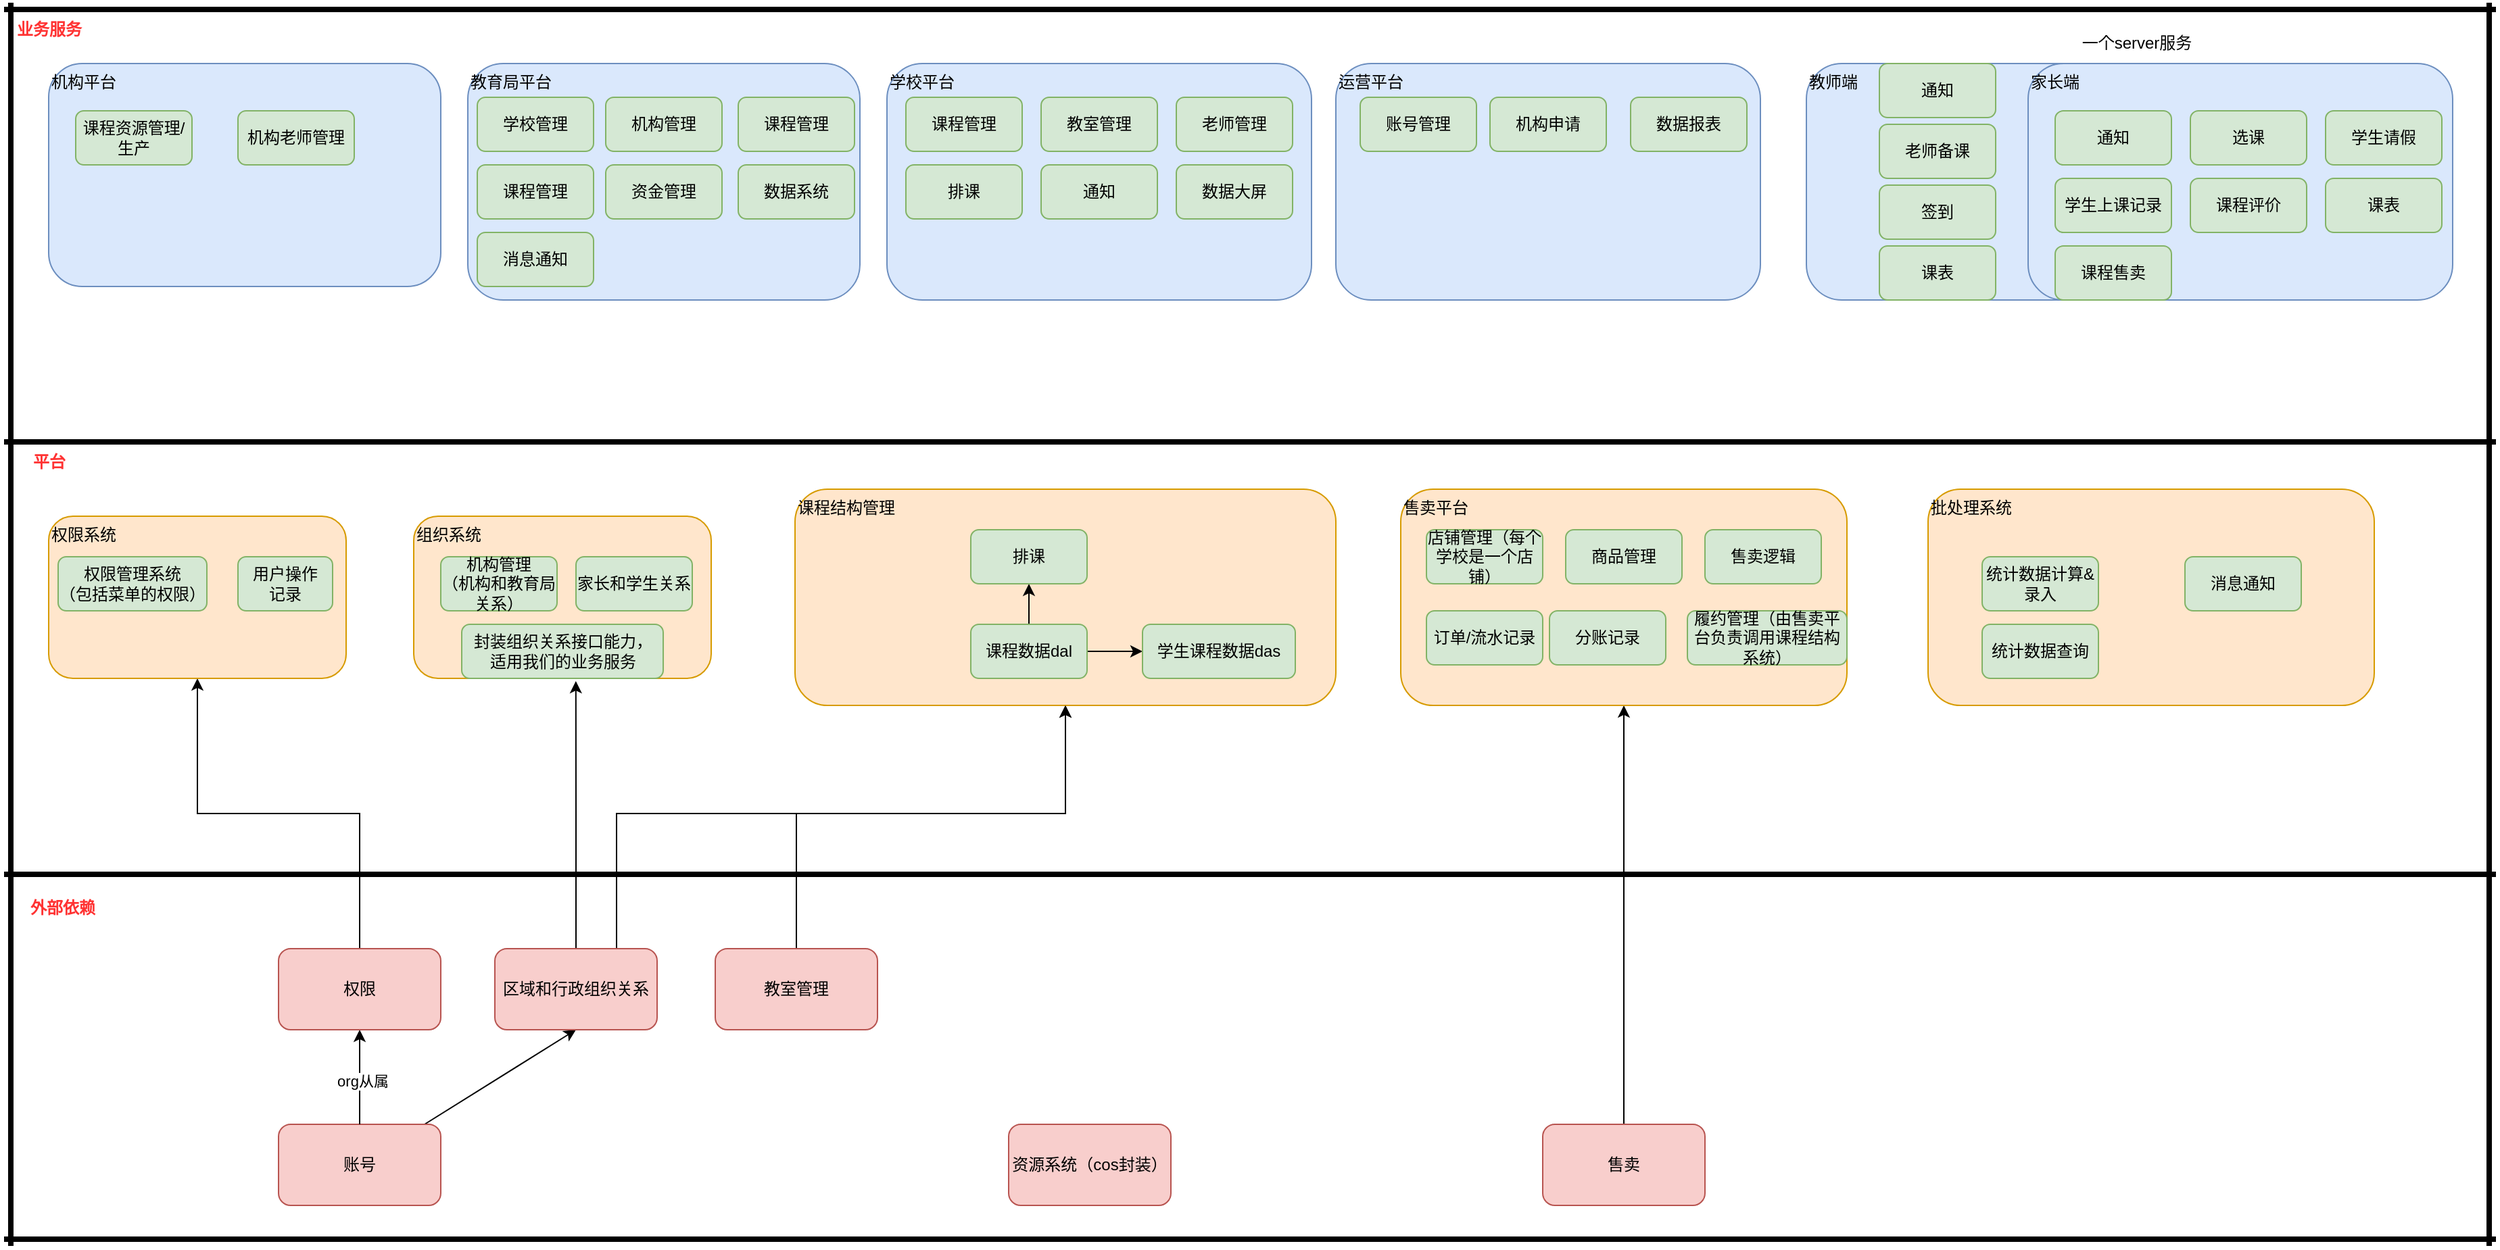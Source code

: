 <mxfile version="15.7.3" type="github">
  <diagram id="WjtngKlxxI89z5vrXLza" name="Page-1">
    <mxGraphModel dx="1426" dy="1937" grid="1" gridSize="10" guides="1" tooltips="1" connect="1" arrows="1" fold="1" page="1" pageScale="1" pageWidth="827" pageHeight="1169" math="0" shadow="0">
      <root>
        <mxCell id="0" />
        <mxCell id="1" parent="0" />
        <mxCell id="JXl9UZpQLRbNxS5vK6GL-9" style="edgeStyle=none;rounded=0;orthogonalLoop=1;jettySize=auto;html=1;entryX=0.5;entryY=1;entryDx=0;entryDy=0;" parent="1" source="JXl9UZpQLRbNxS5vK6GL-1" target="JXl9UZpQLRbNxS5vK6GL-2" edge="1">
          <mxGeometry relative="1" as="geometry" />
        </mxCell>
        <mxCell id="JXl9UZpQLRbNxS5vK6GL-1" value="账号" style="rounded=1;whiteSpace=wrap;html=1;fillColor=#f8cecc;strokeColor=#b85450;" parent="1" vertex="1">
          <mxGeometry x="280" y="550" width="120" height="60" as="geometry" />
        </mxCell>
        <mxCell id="JXl9UZpQLRbNxS5vK6GL-4" style="rounded=0;orthogonalLoop=1;jettySize=auto;html=1;entryX=0.5;entryY=1;entryDx=0;entryDy=0;exitX=0.5;exitY=0;exitDx=0;exitDy=0;" parent="1" source="JXl9UZpQLRbNxS5vK6GL-1" target="JXl9UZpQLRbNxS5vK6GL-3" edge="1">
          <mxGeometry relative="1" as="geometry" />
        </mxCell>
        <mxCell id="JXl9UZpQLRbNxS5vK6GL-10" value="org从属" style="edgeLabel;html=1;align=center;verticalAlign=middle;resizable=0;points=[];" parent="JXl9UZpQLRbNxS5vK6GL-4" vertex="1" connectable="0">
          <mxGeometry x="-0.067" y="-2" relative="1" as="geometry">
            <mxPoint as="offset" />
          </mxGeometry>
        </mxCell>
        <mxCell id="JXl9UZpQLRbNxS5vK6GL-17" style="edgeStyle=orthogonalEdgeStyle;rounded=0;orthogonalLoop=1;jettySize=auto;html=1;entryX=0.5;entryY=1;entryDx=0;entryDy=0;" parent="1" source="JXl9UZpQLRbNxS5vK6GL-2" target="JXl9UZpQLRbNxS5vK6GL-11" edge="1">
          <mxGeometry relative="1" as="geometry">
            <Array as="points">
              <mxPoint x="530" y="320" />
              <mxPoint x="862" y="320" />
            </Array>
          </mxGeometry>
        </mxCell>
        <mxCell id="kWre7aYjum0aQE5Ph01D-6" style="edgeStyle=orthogonalEdgeStyle;rounded=0;orthogonalLoop=1;jettySize=auto;html=1;entryX=0.545;entryY=1.017;entryDx=0;entryDy=0;entryPerimeter=0;" edge="1" parent="1" source="JXl9UZpQLRbNxS5vK6GL-2" target="kWre7aYjum0aQE5Ph01D-1">
          <mxGeometry relative="1" as="geometry" />
        </mxCell>
        <mxCell id="JXl9UZpQLRbNxS5vK6GL-2" value="区域和行政组织关系" style="rounded=1;whiteSpace=wrap;html=1;fillColor=#f8cecc;strokeColor=#b85450;" parent="1" vertex="1">
          <mxGeometry x="440" y="420" width="120" height="60" as="geometry" />
        </mxCell>
        <mxCell id="JXl9UZpQLRbNxS5vK6GL-8" style="edgeStyle=orthogonalEdgeStyle;rounded=0;orthogonalLoop=1;jettySize=auto;html=1;entryX=0.5;entryY=1;entryDx=0;entryDy=0;" parent="1" source="JXl9UZpQLRbNxS5vK6GL-3" target="JXl9UZpQLRbNxS5vK6GL-6" edge="1">
          <mxGeometry relative="1" as="geometry">
            <mxPoint x="230" y="220" as="targetPoint" />
          </mxGeometry>
        </mxCell>
        <mxCell id="JXl9UZpQLRbNxS5vK6GL-3" value="权限" style="rounded=1;whiteSpace=wrap;html=1;fillColor=#f8cecc;strokeColor=#b85450;" parent="1" vertex="1">
          <mxGeometry x="280" y="420" width="120" height="60" as="geometry" />
        </mxCell>
        <mxCell id="JXl9UZpQLRbNxS5vK6GL-6" value="权限系统" style="rounded=1;whiteSpace=wrap;html=1;verticalAlign=top;align=left;fillColor=#ffe6cc;strokeColor=#d79b00;" parent="1" vertex="1">
          <mxGeometry x="110" y="100" width="220" height="120" as="geometry" />
        </mxCell>
        <mxCell id="JXl9UZpQLRbNxS5vK6GL-11" value="课程结构管理" style="rounded=1;whiteSpace=wrap;html=1;verticalAlign=top;align=left;fillColor=#ffe6cc;strokeColor=#d79b00;" parent="1" vertex="1">
          <mxGeometry x="662" y="80" width="400" height="160" as="geometry" />
        </mxCell>
        <mxCell id="JXl9UZpQLRbNxS5vK6GL-15" value="机构平台" style="rounded=1;whiteSpace=wrap;html=1;align=left;verticalAlign=top;fillColor=#dae8fc;strokeColor=#6c8ebf;" parent="1" vertex="1">
          <mxGeometry x="110" y="-235" width="290" height="165" as="geometry" />
        </mxCell>
        <mxCell id="JXl9UZpQLRbNxS5vK6GL-23" style="edgeStyle=none;rounded=0;orthogonalLoop=1;jettySize=auto;html=1;entryX=0.5;entryY=1;entryDx=0;entryDy=0;" parent="1" source="JXl9UZpQLRbNxS5vK6GL-19" target="JXl9UZpQLRbNxS5vK6GL-22" edge="1">
          <mxGeometry relative="1" as="geometry" />
        </mxCell>
        <mxCell id="JXl9UZpQLRbNxS5vK6GL-24" style="edgeStyle=none;rounded=0;orthogonalLoop=1;jettySize=auto;html=1;" parent="1" source="JXl9UZpQLRbNxS5vK6GL-19" target="JXl9UZpQLRbNxS5vK6GL-21" edge="1">
          <mxGeometry relative="1" as="geometry" />
        </mxCell>
        <mxCell id="JXl9UZpQLRbNxS5vK6GL-19" value="课程数据dal" style="rounded=1;whiteSpace=wrap;html=1;align=center;verticalAlign=middle;fillColor=#d5e8d4;strokeColor=#82b366;" parent="1" vertex="1">
          <mxGeometry x="792" y="180" width="86" height="40" as="geometry" />
        </mxCell>
        <mxCell id="JXl9UZpQLRbNxS5vK6GL-21" value="学生课程数据das" style="rounded=1;whiteSpace=wrap;html=1;align=center;verticalAlign=middle;fillColor=#d5e8d4;strokeColor=#82b366;" parent="1" vertex="1">
          <mxGeometry x="919" y="180" width="113" height="40" as="geometry" />
        </mxCell>
        <mxCell id="JXl9UZpQLRbNxS5vK6GL-22" value="排课" style="rounded=1;whiteSpace=wrap;html=1;align=center;verticalAlign=middle;fillColor=#d5e8d4;strokeColor=#82b366;" parent="1" vertex="1">
          <mxGeometry x="792" y="110" width="86" height="40" as="geometry" />
        </mxCell>
        <mxCell id="JXl9UZpQLRbNxS5vK6GL-27" value="课程资源管理/生产" style="rounded=1;whiteSpace=wrap;html=1;align=center;verticalAlign=middle;fillColor=#d5e8d4;strokeColor=#82b366;" parent="1" vertex="1">
          <mxGeometry x="130" y="-200" width="86" height="40" as="geometry" />
        </mxCell>
        <mxCell id="JXl9UZpQLRbNxS5vK6GL-29" value="权限管理系统&lt;br&gt;（包括菜单的权限）" style="rounded=1;whiteSpace=wrap;html=1;align=center;verticalAlign=middle;fillColor=#d5e8d4;strokeColor=#82b366;" parent="1" vertex="1">
          <mxGeometry x="117" y="130" width="110" height="40" as="geometry" />
        </mxCell>
        <mxCell id="JXl9UZpQLRbNxS5vK6GL-31" value="资源系统（cos封装）" style="rounded=1;whiteSpace=wrap;html=1;align=center;verticalAlign=middle;fillColor=#f8cecc;strokeColor=#b85450;" parent="1" vertex="1">
          <mxGeometry x="820" y="550" width="120" height="60" as="geometry" />
        </mxCell>
        <mxCell id="JXl9UZpQLRbNxS5vK6GL-33" value="机构老师管理" style="rounded=1;whiteSpace=wrap;html=1;align=center;verticalAlign=middle;fillColor=#d5e8d4;strokeColor=#82b366;" parent="1" vertex="1">
          <mxGeometry x="250" y="-200" width="86" height="40" as="geometry" />
        </mxCell>
        <mxCell id="JXl9UZpQLRbNxS5vK6GL-37" value="教育局平台" style="rounded=1;whiteSpace=wrap;html=1;align=left;verticalAlign=top;fillColor=#dae8fc;strokeColor=#6c8ebf;" parent="1" vertex="1">
          <mxGeometry x="420" y="-235" width="290" height="175" as="geometry" />
        </mxCell>
        <mxCell id="JXl9UZpQLRbNxS5vK6GL-45" style="edgeStyle=orthogonalEdgeStyle;rounded=0;orthogonalLoop=1;jettySize=auto;html=1;entryX=0.5;entryY=1;entryDx=0;entryDy=0;" parent="1" source="JXl9UZpQLRbNxS5vK6GL-38" target="JXl9UZpQLRbNxS5vK6GL-39" edge="1">
          <mxGeometry relative="1" as="geometry" />
        </mxCell>
        <mxCell id="JXl9UZpQLRbNxS5vK6GL-38" value="售卖" style="rounded=1;whiteSpace=wrap;html=1;align=center;verticalAlign=middle;fillColor=#f8cecc;strokeColor=#b85450;" parent="1" vertex="1">
          <mxGeometry x="1215" y="550" width="120" height="60" as="geometry" />
        </mxCell>
        <mxCell id="JXl9UZpQLRbNxS5vK6GL-39" value="售卖平台" style="rounded=1;whiteSpace=wrap;html=1;verticalAlign=top;align=left;fillColor=#ffe6cc;strokeColor=#d79b00;" parent="1" vertex="1">
          <mxGeometry x="1110" y="80" width="330" height="160" as="geometry" />
        </mxCell>
        <mxCell id="JXl9UZpQLRbNxS5vK6GL-40" value="店铺管理（每个学校是一个店铺）" style="rounded=1;whiteSpace=wrap;html=1;align=center;verticalAlign=middle;fillColor=#d5e8d4;strokeColor=#82b366;" parent="1" vertex="1">
          <mxGeometry x="1129" y="110" width="86" height="40" as="geometry" />
        </mxCell>
        <mxCell id="JXl9UZpQLRbNxS5vK6GL-41" value="商品管理" style="rounded=1;whiteSpace=wrap;html=1;align=center;verticalAlign=middle;fillColor=#d5e8d4;strokeColor=#82b366;" parent="1" vertex="1">
          <mxGeometry x="1232" y="110" width="86" height="40" as="geometry" />
        </mxCell>
        <mxCell id="JXl9UZpQLRbNxS5vK6GL-42" value="售卖逻辑" style="rounded=1;whiteSpace=wrap;html=1;align=center;verticalAlign=middle;fillColor=#d5e8d4;strokeColor=#82b366;" parent="1" vertex="1">
          <mxGeometry x="1335" y="110" width="86" height="40" as="geometry" />
        </mxCell>
        <mxCell id="JXl9UZpQLRbNxS5vK6GL-43" value="订单/流水记录" style="rounded=1;whiteSpace=wrap;html=1;align=center;verticalAlign=middle;fillColor=#d5e8d4;strokeColor=#82b366;" parent="1" vertex="1">
          <mxGeometry x="1129" y="170" width="86" height="40" as="geometry" />
        </mxCell>
        <mxCell id="JXl9UZpQLRbNxS5vK6GL-44" value="履约管理（由售卖平台负责调用课程结构系统）" style="rounded=1;whiteSpace=wrap;html=1;align=center;verticalAlign=middle;fillColor=#d5e8d4;strokeColor=#82b366;" parent="1" vertex="1">
          <mxGeometry x="1322" y="170" width="118" height="40" as="geometry" />
        </mxCell>
        <mxCell id="JXl9UZpQLRbNxS5vK6GL-46" value="学校管理" style="rounded=1;whiteSpace=wrap;html=1;align=center;verticalAlign=middle;fillColor=#d5e8d4;strokeColor=#82b366;" parent="1" vertex="1">
          <mxGeometry x="427" y="-210" width="86" height="40" as="geometry" />
        </mxCell>
        <mxCell id="JXl9UZpQLRbNxS5vK6GL-47" value="机构管理" style="rounded=1;whiteSpace=wrap;html=1;align=center;verticalAlign=middle;fillColor=#d5e8d4;strokeColor=#82b366;" parent="1" vertex="1">
          <mxGeometry x="522" y="-210" width="86" height="40" as="geometry" />
        </mxCell>
        <mxCell id="JXl9UZpQLRbNxS5vK6GL-48" value="课程管理" style="rounded=1;whiteSpace=wrap;html=1;align=center;verticalAlign=middle;fillColor=#d5e8d4;strokeColor=#82b366;" parent="1" vertex="1">
          <mxGeometry x="620" y="-210" width="86" height="40" as="geometry" />
        </mxCell>
        <mxCell id="JXl9UZpQLRbNxS5vK6GL-49" value="课程管理" style="rounded=1;whiteSpace=wrap;html=1;align=center;verticalAlign=middle;fillColor=#d5e8d4;strokeColor=#82b366;" parent="1" vertex="1">
          <mxGeometry x="427" y="-160" width="86" height="40" as="geometry" />
        </mxCell>
        <mxCell id="JXl9UZpQLRbNxS5vK6GL-50" value="分账记录" style="rounded=1;whiteSpace=wrap;html=1;align=center;verticalAlign=middle;fillColor=#d5e8d4;strokeColor=#82b366;" parent="1" vertex="1">
          <mxGeometry x="1220" y="170" width="86" height="40" as="geometry" />
        </mxCell>
        <mxCell id="JXl9UZpQLRbNxS5vK6GL-51" value="资金管理" style="rounded=1;whiteSpace=wrap;html=1;align=center;verticalAlign=middle;fillColor=#d5e8d4;strokeColor=#82b366;" parent="1" vertex="1">
          <mxGeometry x="522" y="-160" width="86" height="40" as="geometry" />
        </mxCell>
        <mxCell id="JXl9UZpQLRbNxS5vK6GL-52" value="数据系统" style="rounded=1;whiteSpace=wrap;html=1;align=center;verticalAlign=middle;fillColor=#d5e8d4;strokeColor=#82b366;" parent="1" vertex="1">
          <mxGeometry x="620" y="-160" width="86" height="40" as="geometry" />
        </mxCell>
        <mxCell id="JXl9UZpQLRbNxS5vK6GL-53" value="批处理系统" style="rounded=1;whiteSpace=wrap;html=1;verticalAlign=top;align=left;fillColor=#ffe6cc;strokeColor=#d79b00;" parent="1" vertex="1">
          <mxGeometry x="1500" y="80" width="330" height="160" as="geometry" />
        </mxCell>
        <mxCell id="JXl9UZpQLRbNxS5vK6GL-55" value="统计数据计算&amp;amp;录入" style="rounded=1;whiteSpace=wrap;html=1;align=center;verticalAlign=middle;fillColor=#d5e8d4;strokeColor=#82b366;" parent="1" vertex="1">
          <mxGeometry x="1540" y="130" width="86" height="40" as="geometry" />
        </mxCell>
        <mxCell id="JXl9UZpQLRbNxS5vK6GL-57" value="消息通知" style="rounded=1;whiteSpace=wrap;html=1;align=center;verticalAlign=middle;fillColor=#d5e8d4;strokeColor=#82b366;" parent="1" vertex="1">
          <mxGeometry x="1690" y="130" width="86" height="40" as="geometry" />
        </mxCell>
        <mxCell id="JXl9UZpQLRbNxS5vK6GL-58" value="消息通知" style="rounded=1;whiteSpace=wrap;html=1;align=center;verticalAlign=middle;fillColor=#d5e8d4;strokeColor=#82b366;" parent="1" vertex="1">
          <mxGeometry x="427" y="-110" width="86" height="40" as="geometry" />
        </mxCell>
        <mxCell id="JXl9UZpQLRbNxS5vK6GL-59" value="学校平台" style="rounded=1;whiteSpace=wrap;html=1;align=left;verticalAlign=top;fillColor=#dae8fc;strokeColor=#6c8ebf;" parent="1" vertex="1">
          <mxGeometry x="730" y="-235" width="314" height="175" as="geometry" />
        </mxCell>
        <mxCell id="JXl9UZpQLRbNxS5vK6GL-60" value="课程管理" style="rounded=1;whiteSpace=wrap;html=1;align=center;verticalAlign=middle;fillColor=#d5e8d4;strokeColor=#82b366;" parent="1" vertex="1">
          <mxGeometry x="744" y="-210" width="86" height="40" as="geometry" />
        </mxCell>
        <mxCell id="JXl9UZpQLRbNxS5vK6GL-61" value="教室管理" style="rounded=1;whiteSpace=wrap;html=1;align=center;verticalAlign=middle;fillColor=#d5e8d4;strokeColor=#82b366;" parent="1" vertex="1">
          <mxGeometry x="844" y="-210" width="86" height="40" as="geometry" />
        </mxCell>
        <mxCell id="JXl9UZpQLRbNxS5vK6GL-62" value="老师管理" style="rounded=1;whiteSpace=wrap;html=1;align=center;verticalAlign=middle;fillColor=#d5e8d4;strokeColor=#82b366;" parent="1" vertex="1">
          <mxGeometry x="944" y="-210" width="86" height="40" as="geometry" />
        </mxCell>
        <mxCell id="JXl9UZpQLRbNxS5vK6GL-65" value="排课" style="rounded=1;whiteSpace=wrap;html=1;align=center;verticalAlign=middle;fillColor=#d5e8d4;strokeColor=#82b366;" parent="1" vertex="1">
          <mxGeometry x="744" y="-160" width="86" height="40" as="geometry" />
        </mxCell>
        <mxCell id="JXl9UZpQLRbNxS5vK6GL-66" value="通知" style="rounded=1;whiteSpace=wrap;html=1;align=center;verticalAlign=middle;fillColor=#d5e8d4;strokeColor=#82b366;" parent="1" vertex="1">
          <mxGeometry x="844" y="-160" width="86" height="40" as="geometry" />
        </mxCell>
        <mxCell id="JXl9UZpQLRbNxS5vK6GL-67" value="数据大屏" style="rounded=1;whiteSpace=wrap;html=1;align=center;verticalAlign=middle;fillColor=#d5e8d4;strokeColor=#82b366;" parent="1" vertex="1">
          <mxGeometry x="944" y="-160" width="86" height="40" as="geometry" />
        </mxCell>
        <mxCell id="JXl9UZpQLRbNxS5vK6GL-68" value="教师端" style="rounded=1;whiteSpace=wrap;html=1;align=left;verticalAlign=top;fillColor=#dae8fc;strokeColor=#6c8ebf;" parent="1" vertex="1">
          <mxGeometry x="1410" y="-235" width="314" height="175" as="geometry" />
        </mxCell>
        <mxCell id="JXl9UZpQLRbNxS5vK6GL-69" value="通知" style="rounded=1;whiteSpace=wrap;html=1;align=center;verticalAlign=middle;fillColor=#d5e8d4;strokeColor=#82b366;" parent="1" vertex="1">
          <mxGeometry x="1464" y="-235" width="86" height="40" as="geometry" />
        </mxCell>
        <mxCell id="JXl9UZpQLRbNxS5vK6GL-70" value="老师备课" style="rounded=1;whiteSpace=wrap;html=1;align=center;verticalAlign=middle;fillColor=#d5e8d4;strokeColor=#82b366;" parent="1" vertex="1">
          <mxGeometry x="1464" y="-190" width="86" height="40" as="geometry" />
        </mxCell>
        <mxCell id="JXl9UZpQLRbNxS5vK6GL-71" value="签到" style="rounded=1;whiteSpace=wrap;html=1;align=center;verticalAlign=middle;fillColor=#d5e8d4;strokeColor=#82b366;" parent="1" vertex="1">
          <mxGeometry x="1464" y="-145" width="86" height="40" as="geometry" />
        </mxCell>
        <mxCell id="JXl9UZpQLRbNxS5vK6GL-72" value="课表" style="rounded=1;whiteSpace=wrap;html=1;align=center;verticalAlign=middle;fillColor=#d5e8d4;strokeColor=#82b366;" parent="1" vertex="1">
          <mxGeometry x="1464" y="-100" width="86" height="40" as="geometry" />
        </mxCell>
        <mxCell id="JXl9UZpQLRbNxS5vK6GL-73" value="家长端" style="rounded=1;whiteSpace=wrap;html=1;align=left;verticalAlign=top;fillColor=#dae8fc;strokeColor=#6c8ebf;" parent="1" vertex="1">
          <mxGeometry x="1574" y="-235" width="314" height="175" as="geometry" />
        </mxCell>
        <mxCell id="JXl9UZpQLRbNxS5vK6GL-74" value="通知" style="rounded=1;whiteSpace=wrap;html=1;align=center;verticalAlign=middle;fillColor=#d5e8d4;strokeColor=#82b366;" parent="1" vertex="1">
          <mxGeometry x="1594" y="-200" width="86" height="40" as="geometry" />
        </mxCell>
        <mxCell id="JXl9UZpQLRbNxS5vK6GL-75" value="学生请假" style="rounded=1;whiteSpace=wrap;html=1;align=center;verticalAlign=middle;fillColor=#d5e8d4;strokeColor=#82b366;" parent="1" vertex="1">
          <mxGeometry x="1794" y="-200" width="86" height="40" as="geometry" />
        </mxCell>
        <mxCell id="JXl9UZpQLRbNxS5vK6GL-76" value="选课" style="rounded=1;whiteSpace=wrap;html=1;align=center;verticalAlign=middle;fillColor=#d5e8d4;strokeColor=#82b366;" parent="1" vertex="1">
          <mxGeometry x="1694" y="-200" width="86" height="40" as="geometry" />
        </mxCell>
        <mxCell id="JXl9UZpQLRbNxS5vK6GL-77" value="学生上课记录" style="rounded=1;whiteSpace=wrap;html=1;align=center;verticalAlign=middle;fillColor=#d5e8d4;strokeColor=#82b366;" parent="1" vertex="1">
          <mxGeometry x="1594" y="-150" width="86" height="40" as="geometry" />
        </mxCell>
        <mxCell id="JXl9UZpQLRbNxS5vK6GL-78" value="课程评价" style="rounded=1;whiteSpace=wrap;html=1;align=center;verticalAlign=middle;fillColor=#d5e8d4;strokeColor=#82b366;" parent="1" vertex="1">
          <mxGeometry x="1694" y="-150" width="86" height="40" as="geometry" />
        </mxCell>
        <mxCell id="JXl9UZpQLRbNxS5vK6GL-79" value="课表" style="rounded=1;whiteSpace=wrap;html=1;align=center;verticalAlign=middle;fillColor=#d5e8d4;strokeColor=#82b366;" parent="1" vertex="1">
          <mxGeometry x="1794" y="-150" width="86" height="40" as="geometry" />
        </mxCell>
        <mxCell id="JXl9UZpQLRbNxS5vK6GL-80" value="课程售卖" style="rounded=1;whiteSpace=wrap;html=1;align=center;verticalAlign=middle;fillColor=#d5e8d4;strokeColor=#82b366;" parent="1" vertex="1">
          <mxGeometry x="1594" y="-100" width="86" height="40" as="geometry" />
        </mxCell>
        <mxCell id="JXl9UZpQLRbNxS5vK6GL-82" value="" style="line;strokeWidth=4;html=1;perimeter=backbonePerimeter;points=[];outlineConnect=0;align=center;verticalAlign=middle;" parent="1" vertex="1">
          <mxGeometry x="77" y="360" width="1843" height="10" as="geometry" />
        </mxCell>
        <mxCell id="JXl9UZpQLRbNxS5vK6GL-83" value="" style="line;strokeWidth=4;html=1;perimeter=backbonePerimeter;points=[];outlineConnect=0;align=center;verticalAlign=middle;" parent="1" vertex="1">
          <mxGeometry x="77" y="-280" width="1843" height="10" as="geometry" />
        </mxCell>
        <mxCell id="JXl9UZpQLRbNxS5vK6GL-84" value="" style="line;strokeWidth=4;html=1;perimeter=backbonePerimeter;points=[];outlineConnect=0;align=center;verticalAlign=middle;" parent="1" vertex="1">
          <mxGeometry x="77" y="40" width="1843" height="10" as="geometry" />
        </mxCell>
        <mxCell id="JXl9UZpQLRbNxS5vK6GL-85" value="" style="line;strokeWidth=4;html=1;perimeter=backbonePerimeter;points=[];outlineConnect=0;align=center;verticalAlign=middle;" parent="1" vertex="1">
          <mxGeometry x="77" y="630" width="1843" height="10" as="geometry" />
        </mxCell>
        <mxCell id="JXl9UZpQLRbNxS5vK6GL-86" value="" style="line;strokeWidth=4;direction=south;html=1;perimeter=backbonePerimeter;points=[];outlineConnect=0;align=center;verticalAlign=middle;" parent="1" vertex="1">
          <mxGeometry x="77" y="-280" width="10" height="920" as="geometry" />
        </mxCell>
        <mxCell id="JXl9UZpQLRbNxS5vK6GL-87" value="" style="line;strokeWidth=4;direction=south;html=1;perimeter=backbonePerimeter;points=[];outlineConnect=0;align=center;verticalAlign=middle;" parent="1" vertex="1">
          <mxGeometry x="1910" y="-280" width="10" height="920" as="geometry" />
        </mxCell>
        <mxCell id="JXl9UZpQLRbNxS5vK6GL-88" value="&lt;b&gt;&lt;font color=&quot;#ff3333&quot;&gt;平台&lt;/font&gt;&lt;/b&gt;" style="text;html=1;align=center;verticalAlign=middle;resizable=0;points=[];autosize=1;strokeColor=none;fillColor=none;" parent="1" vertex="1">
          <mxGeometry x="90" y="50" width="40" height="20" as="geometry" />
        </mxCell>
        <mxCell id="JXl9UZpQLRbNxS5vK6GL-89" value="&lt;b&gt;&lt;font color=&quot;#ff3333&quot;&gt;业务服务&lt;/font&gt;&lt;/b&gt;" style="text;html=1;align=center;verticalAlign=middle;resizable=0;points=[];autosize=1;strokeColor=none;fillColor=none;" parent="1" vertex="1">
          <mxGeometry x="80" y="-270" width="60" height="20" as="geometry" />
        </mxCell>
        <mxCell id="JXl9UZpQLRbNxS5vK6GL-90" value="&lt;b&gt;&lt;font color=&quot;#ff3333&quot;&gt;外部依赖&lt;/font&gt;&lt;/b&gt;" style="text;html=1;align=center;verticalAlign=middle;resizable=0;points=[];autosize=1;strokeColor=none;fillColor=none;" parent="1" vertex="1">
          <mxGeometry x="90" y="380" width="60" height="20" as="geometry" />
        </mxCell>
        <mxCell id="PwLCYBIUKPBpt5QkdH-g-1" value="一个server服务" style="text;html=1;align=center;verticalAlign=middle;resizable=0;points=[];autosize=1;strokeColor=none;fillColor=none;" parent="1" vertex="1">
          <mxGeometry x="1604" y="-260" width="100" height="20" as="geometry" />
        </mxCell>
        <mxCell id="PwLCYBIUKPBpt5QkdH-g-2" value="运营平台" style="rounded=1;whiteSpace=wrap;html=1;align=left;verticalAlign=top;fillColor=#dae8fc;strokeColor=#6c8ebf;" parent="1" vertex="1">
          <mxGeometry x="1062" y="-235" width="314" height="175" as="geometry" />
        </mxCell>
        <mxCell id="PwLCYBIUKPBpt5QkdH-g-3" value="账号管理" style="rounded=1;whiteSpace=wrap;html=1;align=center;verticalAlign=middle;fillColor=#d5e8d4;strokeColor=#82b366;" parent="1" vertex="1">
          <mxGeometry x="1080" y="-210" width="86" height="40" as="geometry" />
        </mxCell>
        <mxCell id="PwLCYBIUKPBpt5QkdH-g-4" value="机构申请" style="rounded=1;whiteSpace=wrap;html=1;align=center;verticalAlign=middle;fillColor=#d5e8d4;strokeColor=#82b366;" parent="1" vertex="1">
          <mxGeometry x="1176" y="-210" width="86" height="40" as="geometry" />
        </mxCell>
        <mxCell id="PwLCYBIUKPBpt5QkdH-g-5" value="数据报表" style="rounded=1;whiteSpace=wrap;html=1;align=center;verticalAlign=middle;fillColor=#d5e8d4;strokeColor=#82b366;" parent="1" vertex="1">
          <mxGeometry x="1280" y="-210" width="86" height="40" as="geometry" />
        </mxCell>
        <mxCell id="PwLCYBIUKPBpt5QkdH-g-6" value="统计数据查询" style="rounded=1;whiteSpace=wrap;html=1;align=center;verticalAlign=middle;fillColor=#d5e8d4;strokeColor=#82b366;" parent="1" vertex="1">
          <mxGeometry x="1540" y="180" width="86" height="40" as="geometry" />
        </mxCell>
        <mxCell id="YnnRCDbAlTQCQp5EsrhO-1" value="用户操作&lt;br&gt;记录" style="rounded=1;whiteSpace=wrap;html=1;align=center;verticalAlign=middle;fillColor=#d5e8d4;strokeColor=#82b366;" parent="1" vertex="1">
          <mxGeometry x="250" y="130" width="70" height="40" as="geometry" />
        </mxCell>
        <mxCell id="kWre7aYjum0aQE5Ph01D-1" value="组织系统" style="rounded=1;whiteSpace=wrap;html=1;verticalAlign=top;align=left;fillColor=#ffe6cc;strokeColor=#d79b00;" vertex="1" parent="1">
          <mxGeometry x="380" y="100" width="220" height="120" as="geometry" />
        </mxCell>
        <mxCell id="kWre7aYjum0aQE5Ph01D-2" value="机构管理&lt;br&gt;（机构和教育局关系）" style="rounded=1;whiteSpace=wrap;html=1;align=center;verticalAlign=middle;fillColor=#d5e8d4;strokeColor=#82b366;" vertex="1" parent="1">
          <mxGeometry x="400" y="130" width="86" height="40" as="geometry" />
        </mxCell>
        <mxCell id="kWre7aYjum0aQE5Ph01D-3" value="家长和学生关系" style="rounded=1;whiteSpace=wrap;html=1;align=center;verticalAlign=middle;fillColor=#d5e8d4;strokeColor=#82b366;" vertex="1" parent="1">
          <mxGeometry x="500" y="130" width="86" height="40" as="geometry" />
        </mxCell>
        <mxCell id="kWre7aYjum0aQE5Ph01D-5" style="edgeStyle=orthogonalEdgeStyle;rounded=0;orthogonalLoop=1;jettySize=auto;html=1;entryX=0.5;entryY=1;entryDx=0;entryDy=0;" edge="1" parent="1" source="kWre7aYjum0aQE5Ph01D-4" target="JXl9UZpQLRbNxS5vK6GL-11">
          <mxGeometry relative="1" as="geometry">
            <Array as="points">
              <mxPoint x="663" y="320" />
              <mxPoint x="862" y="320" />
            </Array>
          </mxGeometry>
        </mxCell>
        <mxCell id="kWre7aYjum0aQE5Ph01D-4" value="教室管理" style="rounded=1;whiteSpace=wrap;html=1;fillColor=#f8cecc;strokeColor=#b85450;" vertex="1" parent="1">
          <mxGeometry x="603" y="420" width="120" height="60" as="geometry" />
        </mxCell>
        <mxCell id="kWre7aYjum0aQE5Ph01D-7" value="封装组织关系接口能力，&lt;br&gt;适用我们的业务服务" style="rounded=1;whiteSpace=wrap;html=1;align=center;verticalAlign=middle;fillColor=#d5e8d4;strokeColor=#82b366;" vertex="1" parent="1">
          <mxGeometry x="415.5" y="180" width="149" height="40" as="geometry" />
        </mxCell>
      </root>
    </mxGraphModel>
  </diagram>
</mxfile>
